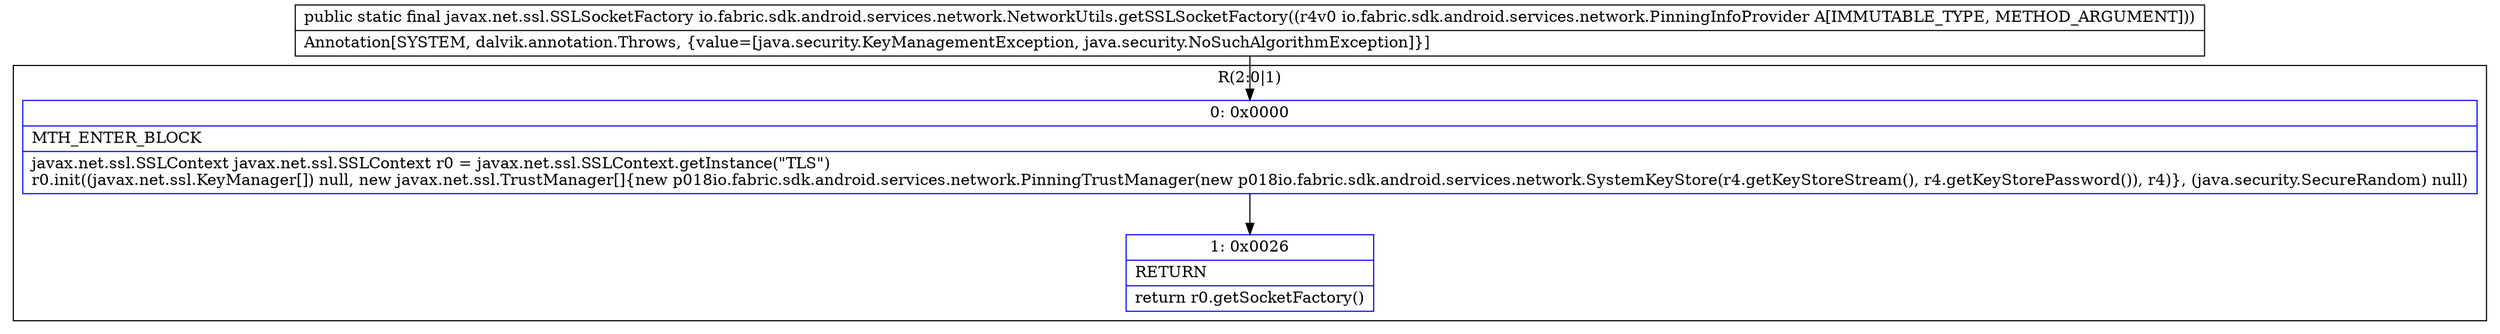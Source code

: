 digraph "CFG forio.fabric.sdk.android.services.network.NetworkUtils.getSSLSocketFactory(Lio\/fabric\/sdk\/android\/services\/network\/PinningInfoProvider;)Ljavax\/net\/ssl\/SSLSocketFactory;" {
subgraph cluster_Region_330737327 {
label = "R(2:0|1)";
node [shape=record,color=blue];
Node_0 [shape=record,label="{0\:\ 0x0000|MTH_ENTER_BLOCK\l|javax.net.ssl.SSLContext javax.net.ssl.SSLContext r0 = javax.net.ssl.SSLContext.getInstance(\"TLS\")\lr0.init((javax.net.ssl.KeyManager[]) null, new javax.net.ssl.TrustManager[]\{new p018io.fabric.sdk.android.services.network.PinningTrustManager(new p018io.fabric.sdk.android.services.network.SystemKeyStore(r4.getKeyStoreStream(), r4.getKeyStorePassword()), r4)\}, (java.security.SecureRandom) null)\l}"];
Node_1 [shape=record,label="{1\:\ 0x0026|RETURN\l|return r0.getSocketFactory()\l}"];
}
MethodNode[shape=record,label="{public static final javax.net.ssl.SSLSocketFactory io.fabric.sdk.android.services.network.NetworkUtils.getSSLSocketFactory((r4v0 io.fabric.sdk.android.services.network.PinningInfoProvider A[IMMUTABLE_TYPE, METHOD_ARGUMENT]))  | Annotation[SYSTEM, dalvik.annotation.Throws, \{value=[java.security.KeyManagementException, java.security.NoSuchAlgorithmException]\}]\l}"];
MethodNode -> Node_0;
Node_0 -> Node_1;
}

